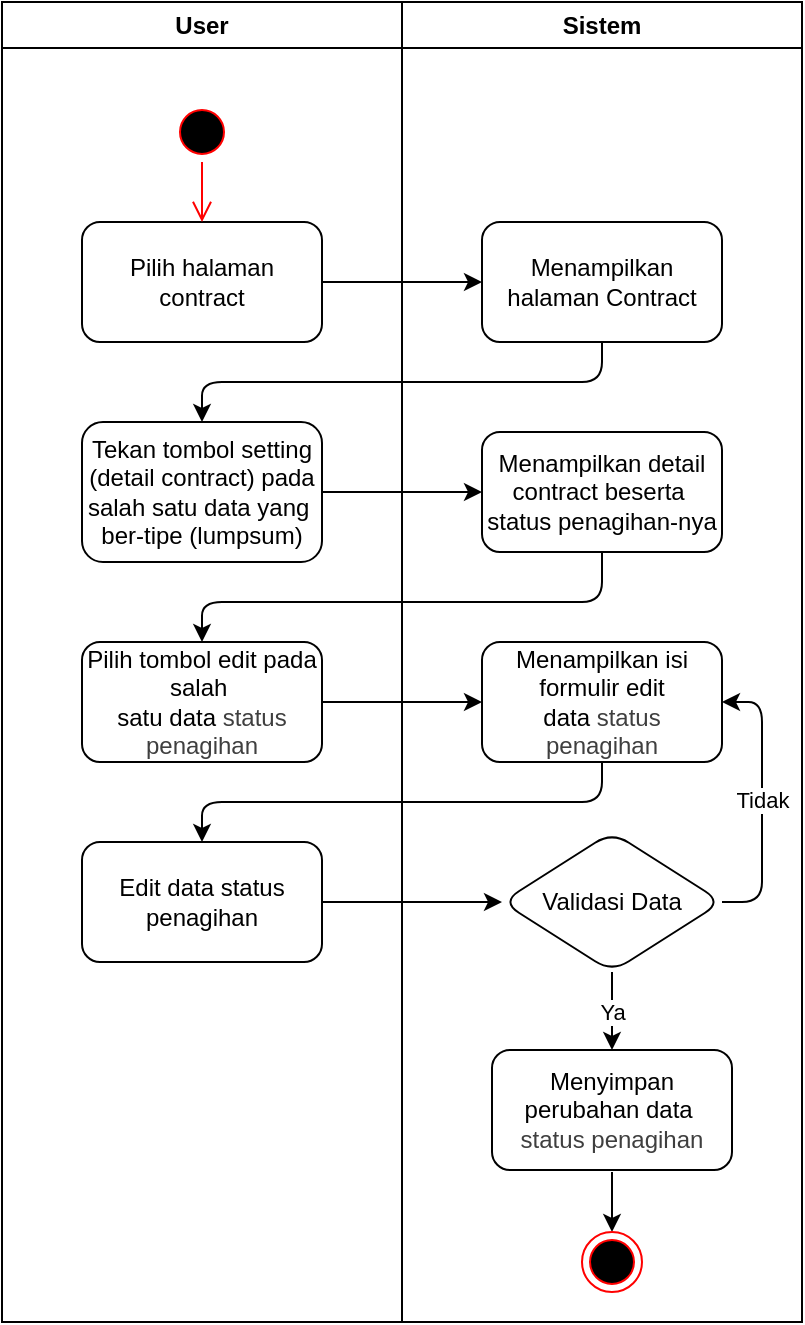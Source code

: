 <mxfile>
    <diagram id="6zR3V5Vk-Yyg_mm-1oil" name="Page-1">
        <mxGraphModel dx="1072" dy="444" grid="1" gridSize="10" guides="1" tooltips="1" connect="1" arrows="1" fold="1" page="1" pageScale="1" pageWidth="850" pageHeight="1100" math="0" shadow="0">
            <root>
                <mxCell id="0"/>
                <mxCell id="1" parent="0"/>
                <mxCell id="19" value="User" style="swimlane;whiteSpace=wrap;html=1;" parent="1" vertex="1">
                    <mxGeometry x="120" y="120" width="200" height="660" as="geometry"/>
                </mxCell>
                <mxCell id="20" value="" style="ellipse;html=1;shape=startState;fillColor=#000000;strokeColor=#ff0000;" parent="19" vertex="1">
                    <mxGeometry x="85" y="50" width="30" height="30" as="geometry"/>
                </mxCell>
                <mxCell id="21" value="Pilih halaman contract" style="rounded=1;whiteSpace=wrap;html=1;" parent="19" vertex="1">
                    <mxGeometry x="40" y="110" width="120" height="60" as="geometry"/>
                </mxCell>
                <mxCell id="22" value="" style="edgeStyle=orthogonalEdgeStyle;html=1;verticalAlign=bottom;endArrow=open;endSize=8;strokeColor=#ff0000;entryX=0.5;entryY=0;entryDx=0;entryDy=0;" parent="19" source="20" target="21" edge="1">
                    <mxGeometry relative="1" as="geometry">
                        <mxPoint x="100" y="110" as="targetPoint"/>
                    </mxGeometry>
                </mxCell>
                <mxCell id="23" value="Tekan tombol setting (detail contract) pada salah satu data yang&amp;nbsp;&lt;div&gt;ber-tipe (lumpsum)&lt;/div&gt;" style="rounded=1;whiteSpace=wrap;html=1;" parent="19" vertex="1">
                    <mxGeometry x="40" y="210" width="120" height="70" as="geometry"/>
                </mxCell>
                <mxCell id="24" value="Pilih tombol edit pada salah&amp;nbsp;&lt;div&gt;satu data&amp;nbsp;&lt;span style=&quot;color: rgb(63, 63, 63);&quot;&gt;status penagihan&lt;/span&gt;&lt;/div&gt;" style="rounded=1;whiteSpace=wrap;html=1;" parent="19" vertex="1">
                    <mxGeometry x="40" y="320" width="120" height="60" as="geometry"/>
                </mxCell>
                <mxCell id="25" value="Edit data status penagihan" style="rounded=1;whiteSpace=wrap;html=1;" parent="19" vertex="1">
                    <mxGeometry x="40" y="420" width="120" height="60" as="geometry"/>
                </mxCell>
                <mxCell id="26" value="Sistem" style="swimlane;whiteSpace=wrap;html=1;" parent="1" vertex="1">
                    <mxGeometry x="320" y="120" width="200" height="660" as="geometry"/>
                </mxCell>
                <mxCell id="27" value="Menampilkan halaman Contract" style="rounded=1;whiteSpace=wrap;html=1;" parent="26" vertex="1">
                    <mxGeometry x="40" y="110" width="120" height="60" as="geometry"/>
                </mxCell>
                <mxCell id="28" value="Menampilkan detail contract beserta&amp;nbsp;&lt;div&gt;status penagihan-nya&lt;/div&gt;" style="rounded=1;whiteSpace=wrap;html=1;" parent="26" vertex="1">
                    <mxGeometry x="40" y="215" width="120" height="60" as="geometry"/>
                </mxCell>
                <mxCell id="29" value="Menampilkan isi formulir edit data&amp;nbsp;&lt;span style=&quot;color: rgb(63, 63, 63);&quot;&gt;status penagihan&lt;/span&gt;" style="rounded=1;whiteSpace=wrap;html=1;" parent="26" vertex="1">
                    <mxGeometry x="40" y="320" width="120" height="60" as="geometry"/>
                </mxCell>
                <mxCell id="30" style="edgeStyle=none;html=1;entryX=1;entryY=0.5;entryDx=0;entryDy=0;" parent="26" source="32" target="29" edge="1">
                    <mxGeometry relative="1" as="geometry">
                        <Array as="points">
                            <mxPoint x="180" y="450"/>
                            <mxPoint x="180" y="350"/>
                        </Array>
                    </mxGeometry>
                </mxCell>
                <mxCell id="44" value="Tidak" style="edgeLabel;html=1;align=center;verticalAlign=middle;resizable=0;points=[];" vertex="1" connectable="0" parent="30">
                    <mxGeometry x="0.011" relative="1" as="geometry">
                        <mxPoint as="offset"/>
                    </mxGeometry>
                </mxCell>
                <mxCell id="31" value="Ya" style="edgeStyle=none;html=1;" parent="26" source="32" target="34" edge="1">
                    <mxGeometry relative="1" as="geometry"/>
                </mxCell>
                <mxCell id="32" value="Validasi Data" style="rhombus;whiteSpace=wrap;html=1;rounded=1;" parent="26" vertex="1">
                    <mxGeometry x="50" y="415" width="110" height="70" as="geometry"/>
                </mxCell>
                <mxCell id="33" value="" style="edgeStyle=none;html=1;" parent="26" target="36" edge="1">
                    <mxGeometry relative="1" as="geometry">
                        <mxPoint x="105" y="585" as="sourcePoint"/>
                    </mxGeometry>
                </mxCell>
                <mxCell id="34" value="Menyimpan perubahan data&amp;nbsp;&lt;div&gt;&lt;span style=&quot;color: rgb(63, 63, 63);&quot;&gt;status penagihan&lt;/span&gt;&lt;/div&gt;" style="rounded=1;whiteSpace=wrap;html=1;" parent="26" vertex="1">
                    <mxGeometry x="45" y="524" width="120" height="60" as="geometry"/>
                </mxCell>
                <mxCell id="36" value="" style="ellipse;html=1;shape=endState;fillColor=#000000;strokeColor=#ff0000;" parent="26" vertex="1">
                    <mxGeometry x="90" y="615" width="30" height="30" as="geometry"/>
                </mxCell>
                <mxCell id="37" value="" style="edgeStyle=none;html=1;" parent="1" source="21" target="27" edge="1">
                    <mxGeometry relative="1" as="geometry"/>
                </mxCell>
                <mxCell id="38" value="" style="edgeStyle=none;html=1;entryX=0.5;entryY=0;entryDx=0;entryDy=0;exitX=0.5;exitY=1;exitDx=0;exitDy=0;" parent="1" source="27" target="23" edge="1">
                    <mxGeometry relative="1" as="geometry">
                        <Array as="points">
                            <mxPoint x="420" y="310"/>
                            <mxPoint x="220" y="310"/>
                        </Array>
                    </mxGeometry>
                </mxCell>
                <mxCell id="39" value="" style="edgeStyle=none;html=1;" parent="1" source="23" target="28" edge="1">
                    <mxGeometry relative="1" as="geometry"/>
                </mxCell>
                <mxCell id="40" value="" style="edgeStyle=none;html=1;entryX=0.5;entryY=0;entryDx=0;entryDy=0;exitX=0.5;exitY=1;exitDx=0;exitDy=0;" parent="1" source="28" target="24" edge="1">
                    <mxGeometry relative="1" as="geometry">
                        <Array as="points">
                            <mxPoint x="420" y="420"/>
                            <mxPoint x="220" y="420"/>
                        </Array>
                    </mxGeometry>
                </mxCell>
                <mxCell id="41" value="" style="edgeStyle=none;html=1;" parent="1" source="24" target="29" edge="1">
                    <mxGeometry relative="1" as="geometry"/>
                </mxCell>
                <mxCell id="42" value="" style="edgeStyle=none;html=1;entryX=0.5;entryY=0;entryDx=0;entryDy=0;exitX=0.5;exitY=1;exitDx=0;exitDy=0;" parent="1" source="29" target="25" edge="1">
                    <mxGeometry relative="1" as="geometry">
                        <Array as="points">
                            <mxPoint x="420" y="520"/>
                            <mxPoint x="220" y="520"/>
                        </Array>
                    </mxGeometry>
                </mxCell>
                <mxCell id="43" value="" style="edgeStyle=none;html=1;" parent="1" source="25" target="32" edge="1">
                    <mxGeometry relative="1" as="geometry"/>
                </mxCell>
            </root>
        </mxGraphModel>
    </diagram>
</mxfile>